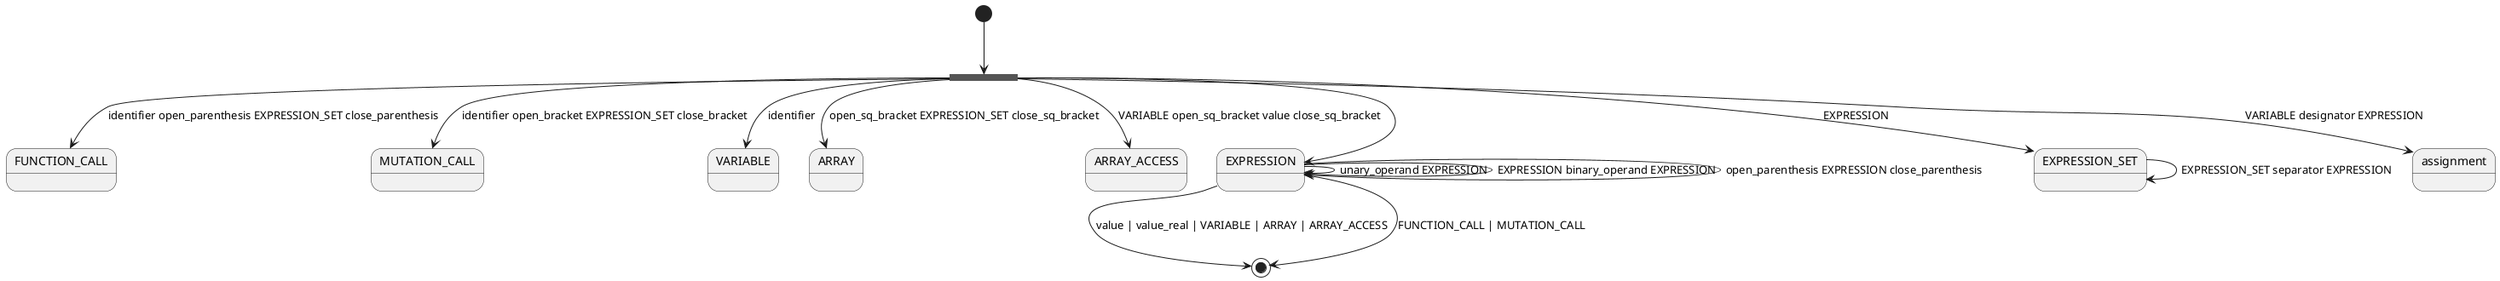 @startuml parsing_of_dicelang

state start_state <<fork>>
[*] --> start_state

start_state --> FUNCTION_CALL : identifier open_parenthesis EXPRESSION_SET close_parenthesis
start_state --> MUTATION_CALL : identifier open_bracket EXPRESSION_SET close_bracket

start_state --> VARIABLE : identifier

start_state --> ARRAY : open_sq_bracket EXPRESSION_SET close_sq_bracket
start_state --> ARRAY_ACCESS : VARIABLE open_sq_bracket value close_sq_bracket

start_state --> EXPRESSION

EXPRESSION --> EXPRESSION : unary_operand EXPRESSION
EXPRESSION --> EXPRESSION : EXPRESSION binary_operand EXPRESSION
EXPRESSION --> EXPRESSION : open_parenthesis EXPRESSION close_parenthesis

EXPRESSION --> [*] :  value | value_real | VARIABLE | ARRAY | ARRAY_ACCESS
EXPRESSION --> [*] : FUNCTION_CALL | MUTATION_CALL

start_state --> EXPRESSION_SET : EXPRESSION
EXPRESSION_SET --> EXPRESSION_SET : EXPRESSION_SET separator EXPRESSION

start_state --> assignment : VARIABLE designator EXPRESSION

@enduml
